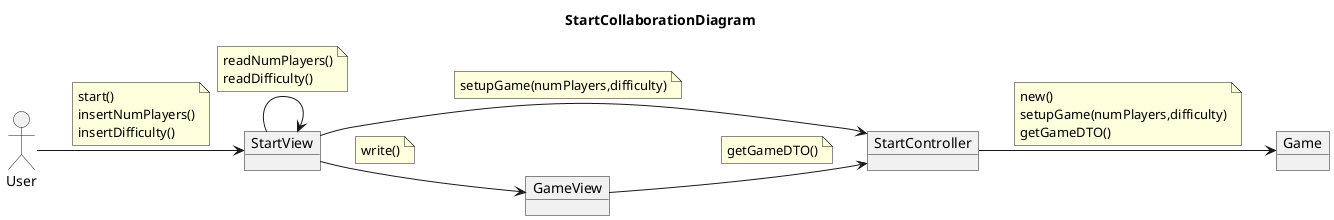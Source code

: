 
@startuml StartCollaborationDiagram
title StartCollaborationDiagram
left to right direction

allow_mixing

actor User

object  StartController
object Game
object StartView
object GameView


User --> StartView
note on link
    start()
    insertNumPlayers()
    insertDifficulty()
end note
StartView --> StartView
note on link
    readNumPlayers()
    readDifficulty()
end note


StartView --> StartController
note on link
    setupGame(numPlayers,difficulty)
end note
StartController --> Game
note on link
    new()
    setupGame(numPlayers,difficulty)
    getGameDTO()
end note
StartView --> GameView
note on link
    write()
end note
GameView --> StartController
note on link
    getGameDTO()
end note

@enduml
